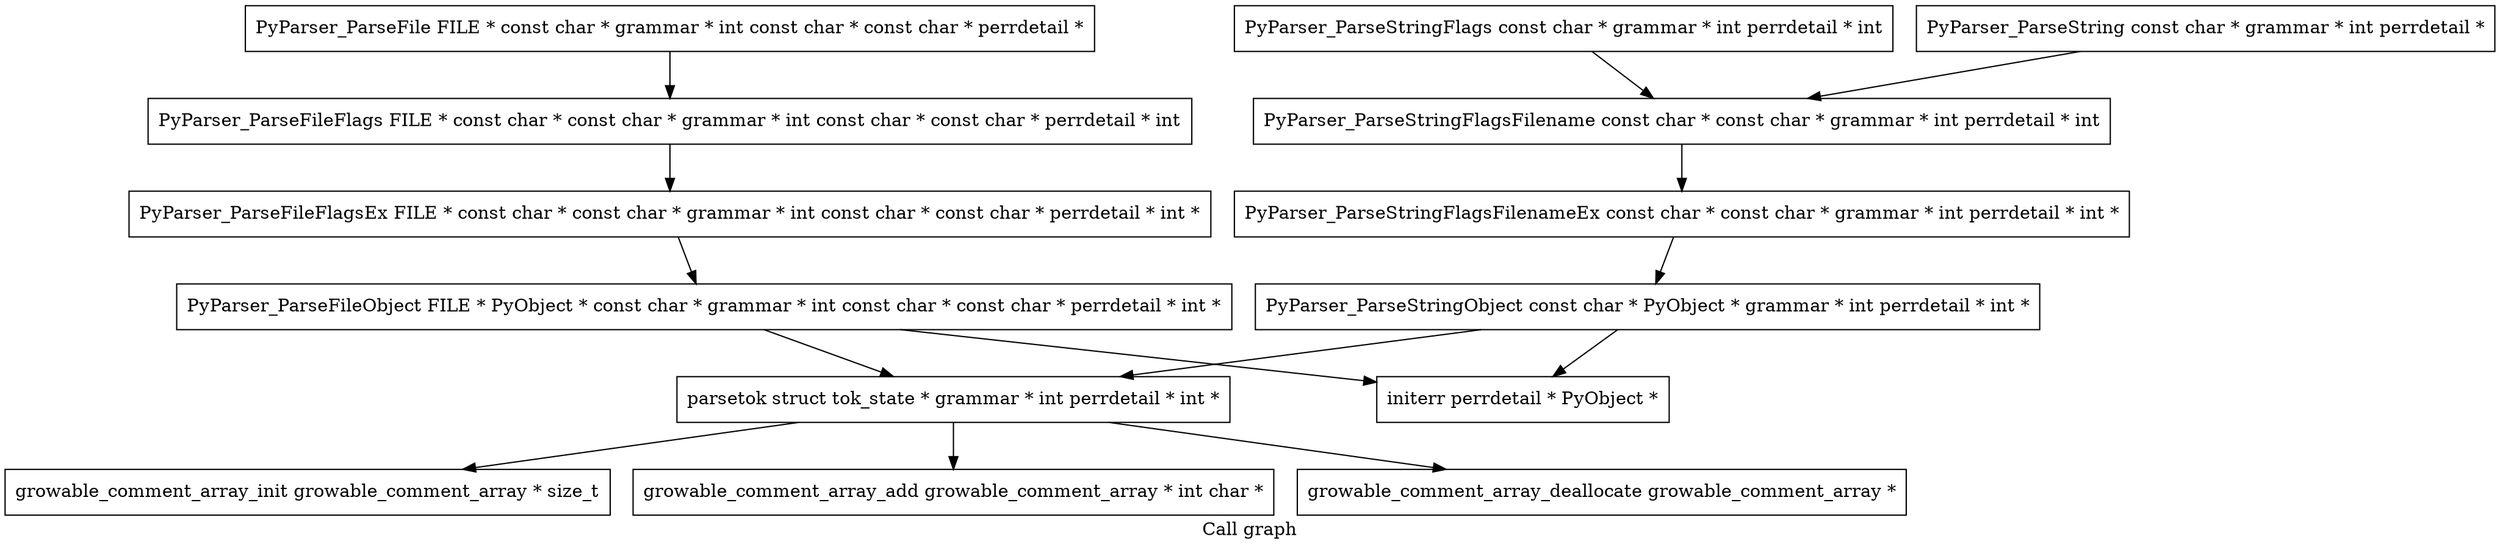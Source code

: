 digraph "Call graph" {
    label="Call graph"

    Node0x55d9075b5f70 [shape=record,label="{growable_comment_array_init  growable_comment_array *  size_t  }"];
    Node0x55d90763b260 [shape=record,label="{growable_comment_array_add  growable_comment_array *  int  char *  }"];
    Node0x55d907608c80 [shape=record,label="{growable_comment_array_deallocate  growable_comment_array *  }"];
    Node0x55d90757a530 [shape=record,label="{PyParser_ParseFileFlagsEx  FILE *  const char *  const char *  grammar *  int  const char *  const char *  perrdetail *  int *  }"];
    Node0x55d90757a530 -> Node0x55d907651010
    Node0x55d907608df0 [shape=record,label="{PyParser_ParseString  const char *  grammar *  int  perrdetail *  }"];
    Node0x55d907608df0 -> Node0x55d907627b50
    Node0x55d9076295f0 [shape=record,label="{PyParser_ParseStringFlagsFilenameEx  const char *  const char *  grammar *  int  perrdetail *  int *  }"];
    Node0x55d9076295f0 -> Node0x55d907627bd0
    Node0x55d90760d460 [shape=record,label="{PyParser_ParseStringFlags  const char *  grammar *  int  perrdetail *  int  }"];
    Node0x55d90760d460 -> Node0x55d907627b50
    Node0x55d907700510 [shape=record,label="{parsetok  struct tok_state *  grammar *  int  perrdetail *  int *  }"];
    Node0x55d907700510 -> Node0x55d9075b5f70
    Node0x55d907700510 -> Node0x55d90763b260
    Node0x55d907700510 -> Node0x55d907608c80
    Node0x55d907627b50 [shape=record,label="{PyParser_ParseStringFlagsFilename  const char *  const char *  grammar *  int  perrdetail *  int  }"];
    Node0x55d907627b50 -> Node0x55d9076295f0
    Node0x55d907627bd0 [shape=record,label="{PyParser_ParseStringObject  const char *  PyObject *  grammar *  int  perrdetail *  int *  }"];
    Node0x55d907627bd0 -> Node0x55d907700510
    Node0x55d907627bd0 -> Node0x55d9076faff0
    Node0x55d9076d2f80 [shape=record,label="{PyParser_ParseFile  FILE *  const char *  grammar *  int  const char *  const char *  perrdetail *  }"];
    Node0x55d9076d2f80 -> Node0x55d9076e46e0
    Node0x55d9076e46e0 [shape=record,label="{PyParser_ParseFileFlags  FILE *  const char *  const char *  grammar *  int  const char *  const char *  perrdetail *  int  }"];
    Node0x55d9076e46e0 -> Node0x55d90757a530
    Node0x55d9076faff0 [shape=record,label="{initerr  perrdetail *  PyObject *  }"];
    Node0x55d907651010 [shape=record,label="{PyParser_ParseFileObject  FILE *  PyObject *  const char *  grammar *  int  const char *  const char *  perrdetail *  int *  }"];
    Node0x55d907651010 -> Node0x55d907700510
    Node0x55d907651010 -> Node0x55d9076faff0
}
